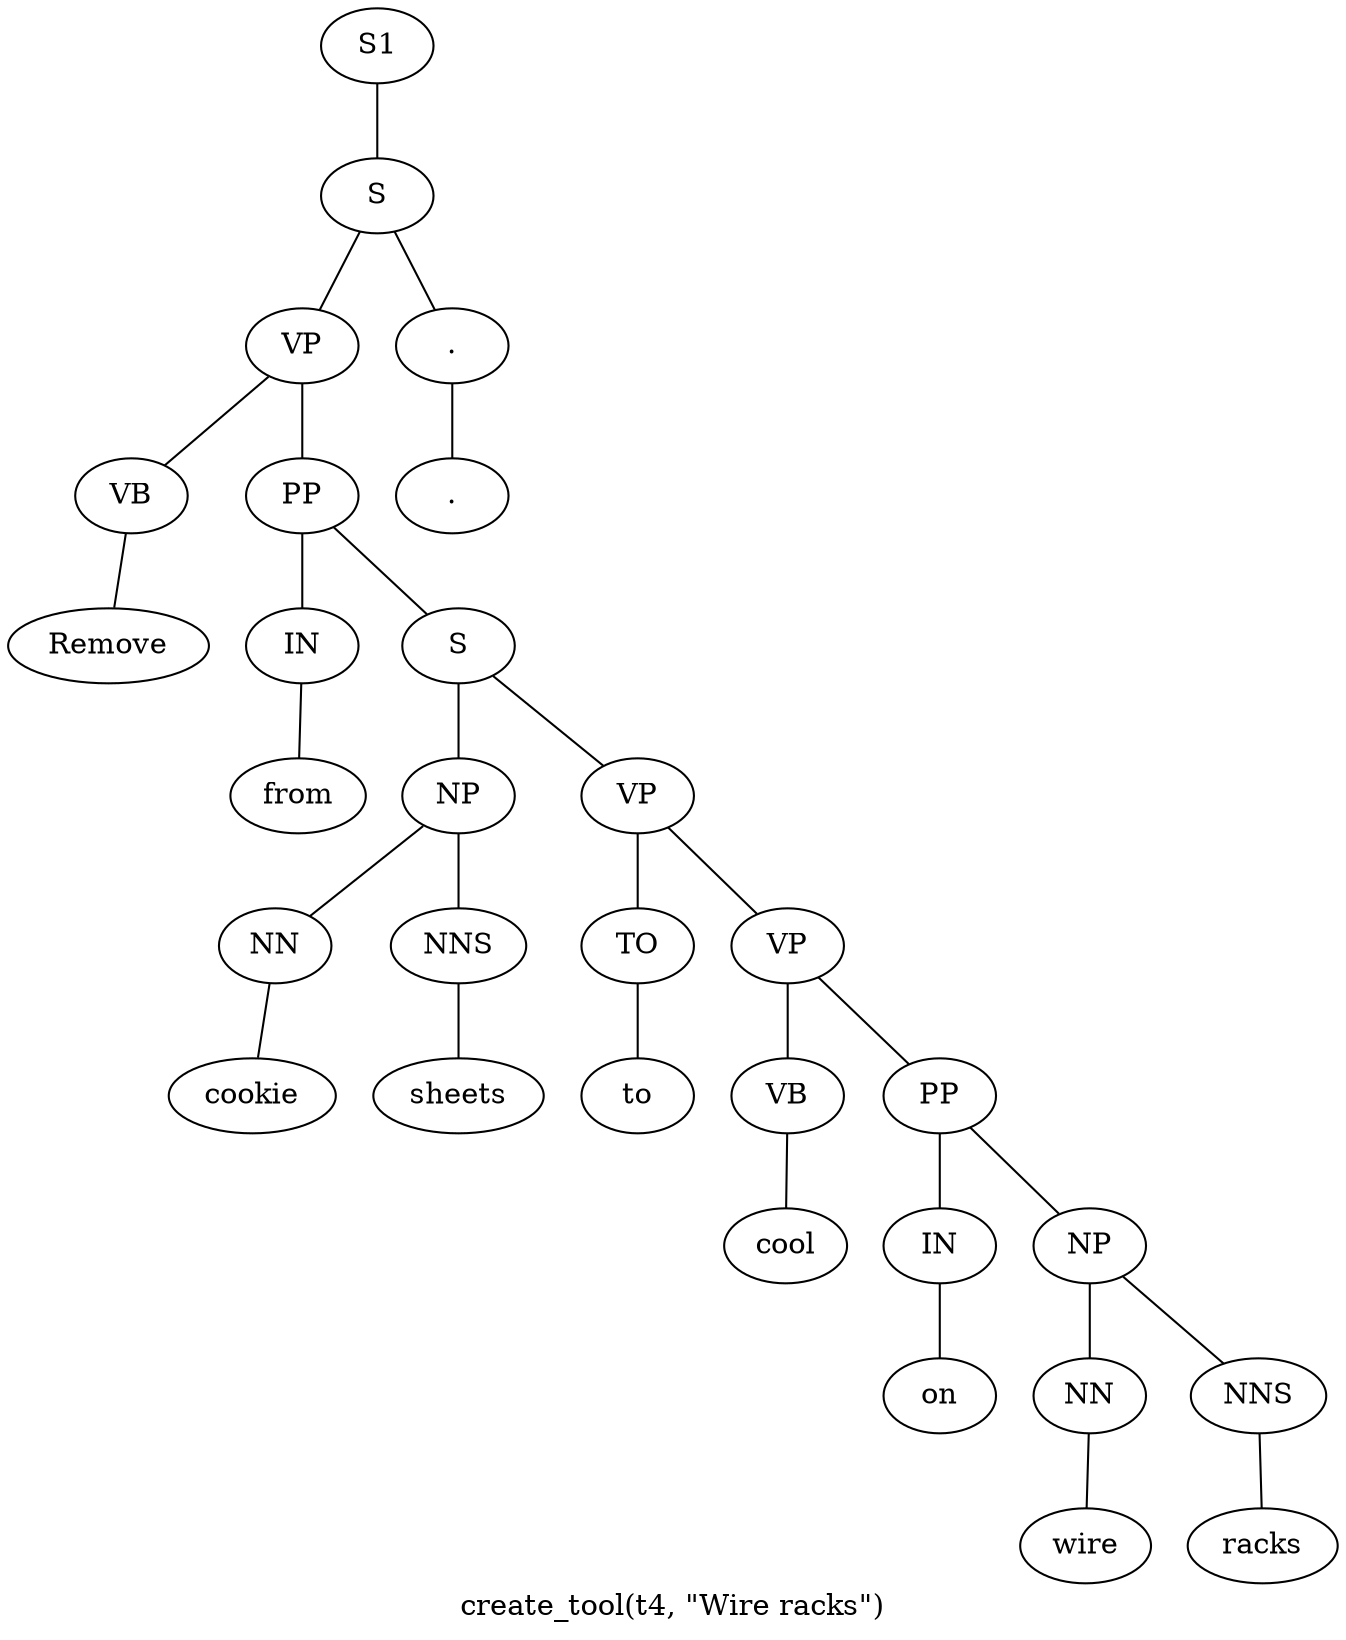 graph SyntaxGraph {
	label = "create_tool(t4, \"Wire racks\")";
	Node0 [label="S1"];
	Node1 [label="S"];
	Node2 [label="VP"];
	Node3 [label="VB"];
	Node4 [label="Remove"];
	Node5 [label="PP"];
	Node6 [label="IN"];
	Node7 [label="from"];
	Node8 [label="S"];
	Node9 [label="NP"];
	Node10 [label="NN"];
	Node11 [label="cookie"];
	Node12 [label="NNS"];
	Node13 [label="sheets"];
	Node14 [label="VP"];
	Node15 [label="TO"];
	Node16 [label="to"];
	Node17 [label="VP"];
	Node18 [label="VB"];
	Node19 [label="cool"];
	Node20 [label="PP"];
	Node21 [label="IN"];
	Node22 [label="on"];
	Node23 [label="NP"];
	Node24 [label="NN"];
	Node25 [label="wire"];
	Node26 [label="NNS"];
	Node27 [label="racks"];
	Node28 [label="."];
	Node29 [label="."];

	Node0 -- Node1;
	Node1 -- Node2;
	Node1 -- Node28;
	Node2 -- Node3;
	Node2 -- Node5;
	Node3 -- Node4;
	Node5 -- Node6;
	Node5 -- Node8;
	Node6 -- Node7;
	Node8 -- Node9;
	Node8 -- Node14;
	Node9 -- Node10;
	Node9 -- Node12;
	Node10 -- Node11;
	Node12 -- Node13;
	Node14 -- Node15;
	Node14 -- Node17;
	Node15 -- Node16;
	Node17 -- Node18;
	Node17 -- Node20;
	Node18 -- Node19;
	Node20 -- Node21;
	Node20 -- Node23;
	Node21 -- Node22;
	Node23 -- Node24;
	Node23 -- Node26;
	Node24 -- Node25;
	Node26 -- Node27;
	Node28 -- Node29;
}